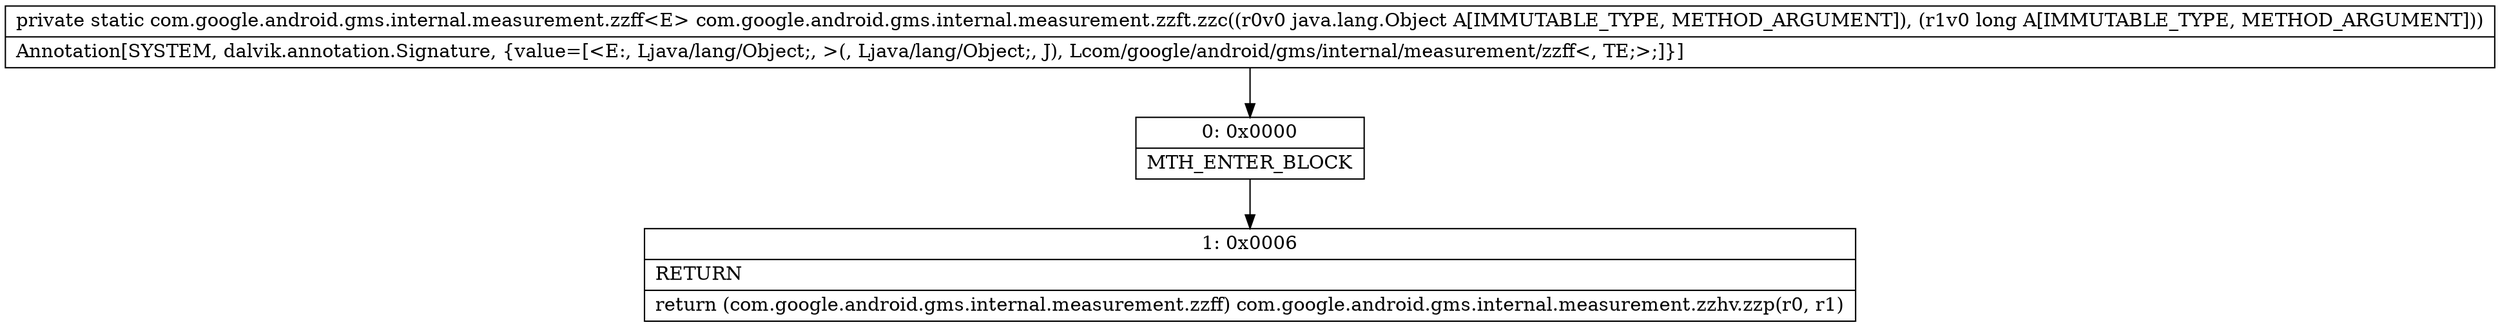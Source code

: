 digraph "CFG forcom.google.android.gms.internal.measurement.zzft.zzc(Ljava\/lang\/Object;J)Lcom\/google\/android\/gms\/internal\/measurement\/zzff;" {
Node_0 [shape=record,label="{0\:\ 0x0000|MTH_ENTER_BLOCK\l}"];
Node_1 [shape=record,label="{1\:\ 0x0006|RETURN\l|return (com.google.android.gms.internal.measurement.zzff) com.google.android.gms.internal.measurement.zzhv.zzp(r0, r1)\l}"];
MethodNode[shape=record,label="{private static com.google.android.gms.internal.measurement.zzff\<E\> com.google.android.gms.internal.measurement.zzft.zzc((r0v0 java.lang.Object A[IMMUTABLE_TYPE, METHOD_ARGUMENT]), (r1v0 long A[IMMUTABLE_TYPE, METHOD_ARGUMENT]))  | Annotation[SYSTEM, dalvik.annotation.Signature, \{value=[\<E:, Ljava\/lang\/Object;, \>(, Ljava\/lang\/Object;, J), Lcom\/google\/android\/gms\/internal\/measurement\/zzff\<, TE;\>;]\}]\l}"];
MethodNode -> Node_0;
Node_0 -> Node_1;
}


